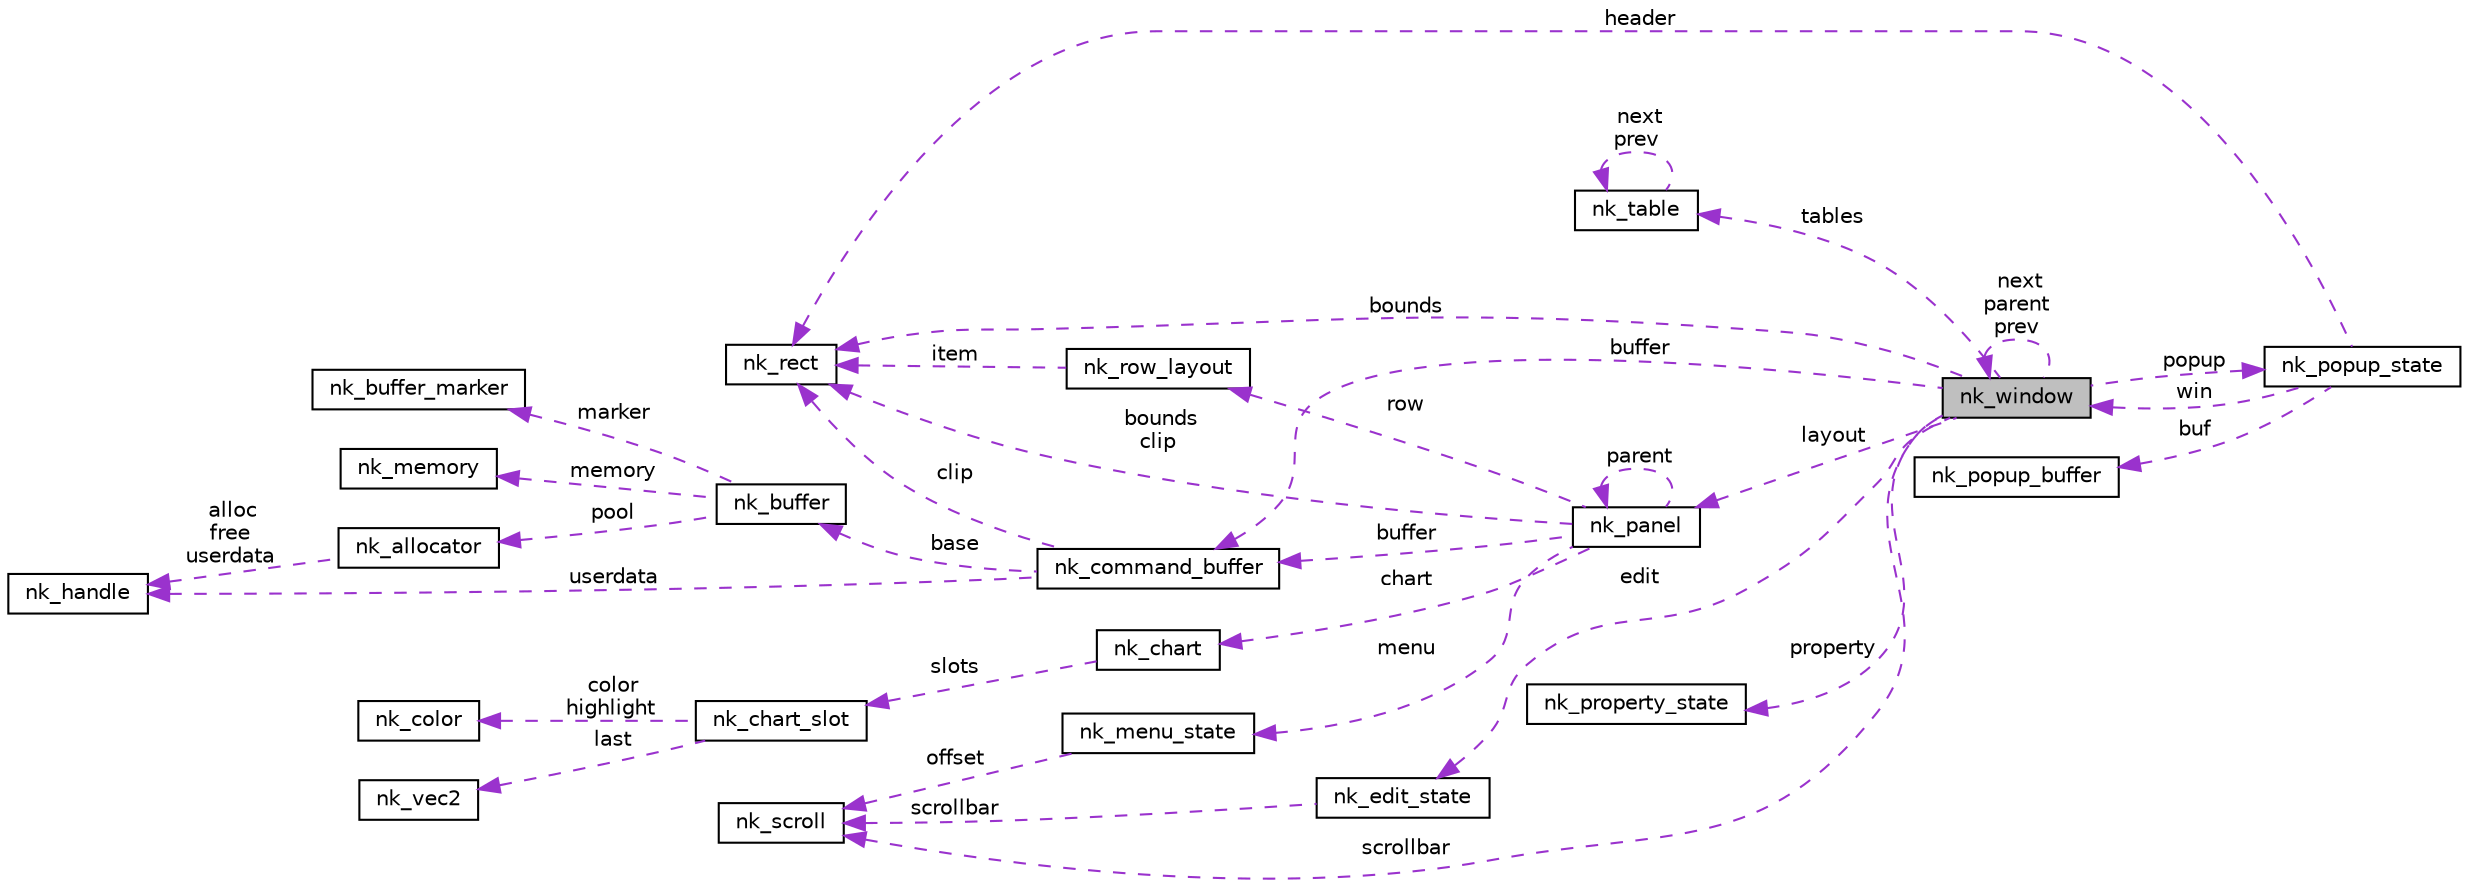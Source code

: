 digraph "nk_window"
{
 // LATEX_PDF_SIZE
  edge [fontname="Helvetica",fontsize="10",labelfontname="Helvetica",labelfontsize="10"];
  node [fontname="Helvetica",fontsize="10",shape=record];
  rankdir="LR";
  Node1 [label="nk_window",height=0.2,width=0.4,color="black", fillcolor="grey75", style="filled", fontcolor="black",tooltip=" "];
  Node2 -> Node1 [dir="back",color="darkorchid3",fontsize="10",style="dashed",label=" buffer" ,fontname="Helvetica"];
  Node2 [label="nk_command_buffer",height=0.2,width=0.4,color="black", fillcolor="white", style="filled",URL="$structnk__command__buffer.html",tooltip=" "];
  Node3 -> Node2 [dir="back",color="darkorchid3",fontsize="10",style="dashed",label=" clip" ,fontname="Helvetica"];
  Node3 [label="nk_rect",height=0.2,width=0.4,color="black", fillcolor="white", style="filled",URL="$structnk__rect.html",tooltip=" "];
  Node4 -> Node2 [dir="back",color="darkorchid3",fontsize="10",style="dashed",label=" base" ,fontname="Helvetica"];
  Node4 [label="nk_buffer",height=0.2,width=0.4,color="black", fillcolor="white", style="filled",URL="$structnk__buffer.html",tooltip=" "];
  Node5 -> Node4 [dir="back",color="darkorchid3",fontsize="10",style="dashed",label=" pool" ,fontname="Helvetica"];
  Node5 [label="nk_allocator",height=0.2,width=0.4,color="black", fillcolor="white", style="filled",URL="$structnk__allocator.html",tooltip=" "];
  Node6 -> Node5 [dir="back",color="darkorchid3",fontsize="10",style="dashed",label=" alloc\nfree\nuserdata" ,fontname="Helvetica"];
  Node6 [label="nk_handle",height=0.2,width=0.4,color="black", fillcolor="white", style="filled",URL="$unionnk__handle.html",tooltip=" "];
  Node7 -> Node4 [dir="back",color="darkorchid3",fontsize="10",style="dashed",label=" marker" ,fontname="Helvetica"];
  Node7 [label="nk_buffer_marker",height=0.2,width=0.4,color="black", fillcolor="white", style="filled",URL="$structnk__buffer__marker.html",tooltip=" "];
  Node8 -> Node4 [dir="back",color="darkorchid3",fontsize="10",style="dashed",label=" memory" ,fontname="Helvetica"];
  Node8 [label="nk_memory",height=0.2,width=0.4,color="black", fillcolor="white", style="filled",URL="$structnk__memory.html",tooltip=" "];
  Node6 -> Node2 [dir="back",color="darkorchid3",fontsize="10",style="dashed",label=" userdata" ,fontname="Helvetica"];
  Node9 -> Node1 [dir="back",color="darkorchid3",fontsize="10",style="dashed",label=" scrollbar" ,fontname="Helvetica"];
  Node9 [label="nk_scroll",height=0.2,width=0.4,color="black", fillcolor="white", style="filled",URL="$structnk__scroll.html",tooltip=" "];
  Node3 -> Node1 [dir="back",color="darkorchid3",fontsize="10",style="dashed",label=" bounds" ,fontname="Helvetica"];
  Node1 -> Node1 [dir="back",color="darkorchid3",fontsize="10",style="dashed",label=" next\nparent\nprev" ,fontname="Helvetica"];
  Node10 -> Node1 [dir="back",color="darkorchid3",fontsize="10",style="dashed",label=" property" ,fontname="Helvetica"];
  Node10 [label="nk_property_state",height=0.2,width=0.4,color="black", fillcolor="white", style="filled",URL="$structnk__property__state.html",tooltip=" "];
  Node11 -> Node1 [dir="back",color="darkorchid3",fontsize="10",style="dashed",label=" layout" ,fontname="Helvetica"];
  Node11 [label="nk_panel",height=0.2,width=0.4,color="black", fillcolor="white", style="filled",URL="$structnk__panel.html",tooltip=" "];
  Node2 -> Node11 [dir="back",color="darkorchid3",fontsize="10",style="dashed",label=" buffer" ,fontname="Helvetica"];
  Node3 -> Node11 [dir="back",color="darkorchid3",fontsize="10",style="dashed",label=" bounds\nclip" ,fontname="Helvetica"];
  Node12 -> Node11 [dir="back",color="darkorchid3",fontsize="10",style="dashed",label=" row" ,fontname="Helvetica"];
  Node12 [label="nk_row_layout",height=0.2,width=0.4,color="black", fillcolor="white", style="filled",URL="$structnk__row__layout.html",tooltip=" "];
  Node3 -> Node12 [dir="back",color="darkorchid3",fontsize="10",style="dashed",label=" item" ,fontname="Helvetica"];
  Node11 -> Node11 [dir="back",color="darkorchid3",fontsize="10",style="dashed",label=" parent" ,fontname="Helvetica"];
  Node13 -> Node11 [dir="back",color="darkorchid3",fontsize="10",style="dashed",label=" menu" ,fontname="Helvetica"];
  Node13 [label="nk_menu_state",height=0.2,width=0.4,color="black", fillcolor="white", style="filled",URL="$structnk__menu__state.html",tooltip=" "];
  Node9 -> Node13 [dir="back",color="darkorchid3",fontsize="10",style="dashed",label=" offset" ,fontname="Helvetica"];
  Node14 -> Node11 [dir="back",color="darkorchid3",fontsize="10",style="dashed",label=" chart" ,fontname="Helvetica"];
  Node14 [label="nk_chart",height=0.2,width=0.4,color="black", fillcolor="white", style="filled",URL="$structnk__chart.html",tooltip=" "];
  Node15 -> Node14 [dir="back",color="darkorchid3",fontsize="10",style="dashed",label=" slots" ,fontname="Helvetica"];
  Node15 [label="nk_chart_slot",height=0.2,width=0.4,color="black", fillcolor="white", style="filled",URL="$structnk__chart__slot.html",tooltip=" "];
  Node16 -> Node15 [dir="back",color="darkorchid3",fontsize="10",style="dashed",label=" color\nhighlight" ,fontname="Helvetica"];
  Node16 [label="nk_color",height=0.2,width=0.4,color="black", fillcolor="white", style="filled",URL="$structnk__color.html",tooltip=" "];
  Node17 -> Node15 [dir="back",color="darkorchid3",fontsize="10",style="dashed",label=" last" ,fontname="Helvetica"];
  Node17 [label="nk_vec2",height=0.2,width=0.4,color="black", fillcolor="white", style="filled",URL="$structnk__vec2.html",tooltip=" "];
  Node18 -> Node1 [dir="back",color="darkorchid3",fontsize="10",style="dashed",label=" tables" ,fontname="Helvetica"];
  Node18 [label="nk_table",height=0.2,width=0.4,color="black", fillcolor="white", style="filled",URL="$structnk__table.html",tooltip=" "];
  Node18 -> Node18 [dir="back",color="darkorchid3",fontsize="10",style="dashed",label=" next\nprev" ,fontname="Helvetica"];
  Node19 -> Node1 [dir="back",color="darkorchid3",fontsize="10",style="dashed",label=" edit" ,fontname="Helvetica"];
  Node19 [label="nk_edit_state",height=0.2,width=0.4,color="black", fillcolor="white", style="filled",URL="$structnk__edit__state.html",tooltip=" "];
  Node9 -> Node19 [dir="back",color="darkorchid3",fontsize="10",style="dashed",label=" scrollbar" ,fontname="Helvetica"];
  Node20 -> Node1 [dir="back",color="darkorchid3",fontsize="10",style="dashed",label=" popup" ,fontname="Helvetica"];
  Node20 [label="nk_popup_state",height=0.2,width=0.4,color="black", fillcolor="white", style="filled",URL="$structnk__popup__state.html",tooltip=" "];
  Node3 -> Node20 [dir="back",color="darkorchid3",fontsize="10",style="dashed",label=" header" ,fontname="Helvetica"];
  Node21 -> Node20 [dir="back",color="darkorchid3",fontsize="10",style="dashed",label=" buf" ,fontname="Helvetica"];
  Node21 [label="nk_popup_buffer",height=0.2,width=0.4,color="black", fillcolor="white", style="filled",URL="$structnk__popup__buffer.html",tooltip=" "];
  Node1 -> Node20 [dir="back",color="darkorchid3",fontsize="10",style="dashed",label=" win" ,fontname="Helvetica"];
}
